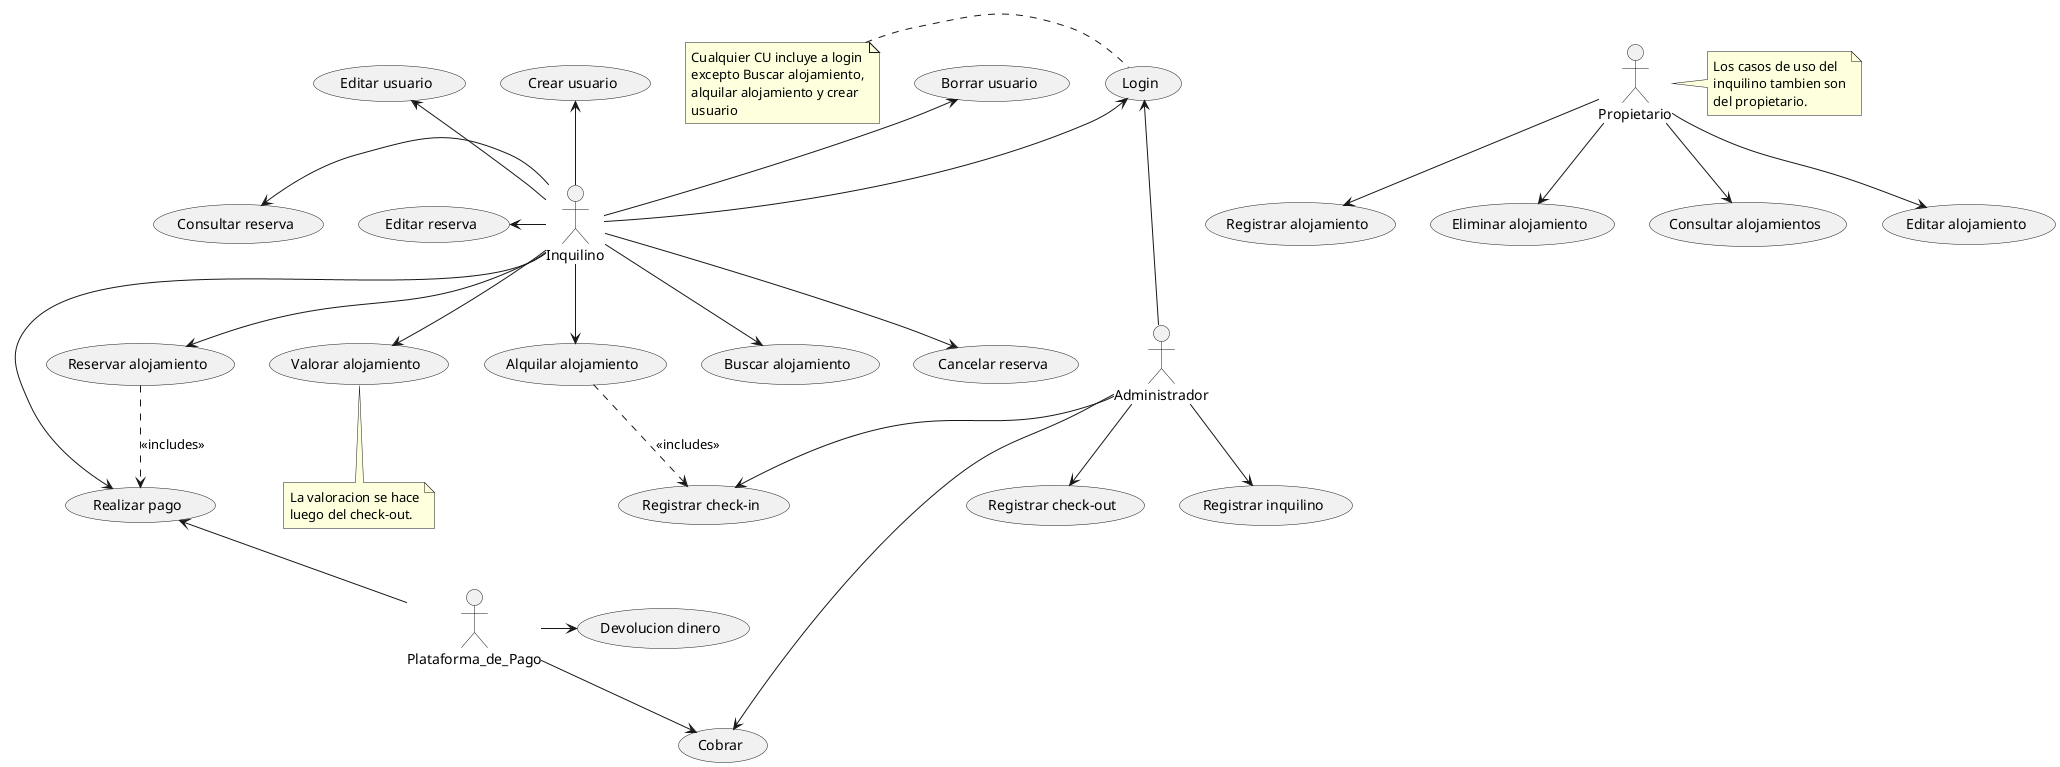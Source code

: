 @startuml Diagrama_CU
actor Inquilino
Inquilino -up-> (Crear usuario)
Inquilino -up-> (Editar usuario)
Inquilino -up-> (Borrar usuario)
Inquilino -up-> (Login)
Inquilino -left-> (Consultar reserva)
Inquilino -left-> (Editar reserva)
Inquilino -down-> (Valorar alojamiento)
Inquilino -down-> (Buscar alojamiento)
Inquilino -down-> (Alquilar alojamiento)
Inquilino -down-> (Reservar alojamiento)
Inquilino -right-> (Realizar pago)
Inquilino --> (Cancelar reserva)

(Alquilar alojamiento) ..> (Registrar check-in) : <<includes>>
(Reservar alojamiento) ..> (Realizar pago): <<includes>>

actor Propietario
Propietario --> (Registrar alojamiento)
Propietario --> (Eliminar alojamiento)
Propietario --> (Consultar alojamientos)
Propietario --> (Editar alojamiento)

actor Administrador
Administrador --> (Registrar check-in)
Administrador --> (Registrar check-out)
Administrador --> (Registrar inquilino)
Administrador --> (Cobrar)
Administrador -up-> (Login)

actor Plataforma_de_Pago
Plataforma_de_Pago -up-> (Realizar pago)
Plataforma_de_Pago -right-> (Devolucion dinero)
Plataforma_de_Pago --> (Cobrar)

note right of (Propietario)
  Los casos de uso del
  inquilino tambien son
  del propietario. 
end note

note bottom of (Valorar alojamiento)
  La valoracion se hace
  luego del check-out.
end note

note left of (Login)
  Cualquier CU incluye a login
  excepto Buscar alojamiento,
  alquilar alojamiento y crear
  usuario
end note

@enduml